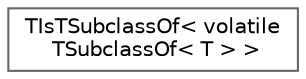 digraph "Graphical Class Hierarchy"
{
 // INTERACTIVE_SVG=YES
 // LATEX_PDF_SIZE
  bgcolor="transparent";
  edge [fontname=Helvetica,fontsize=10,labelfontname=Helvetica,labelfontsize=10];
  node [fontname=Helvetica,fontsize=10,shape=box,height=0.2,width=0.4];
  rankdir="LR";
  Node0 [id="Node000000",label="TIsTSubclassOf\< volatile\l TSubclassOf\< T \> \>",height=0.2,width=0.4,color="grey40", fillcolor="white", style="filled",URL="$df/dd2/structTIsTSubclassOf_3_01volatile_01TSubclassOf_3_01T_01_4_01_4.html",tooltip=" "];
}
